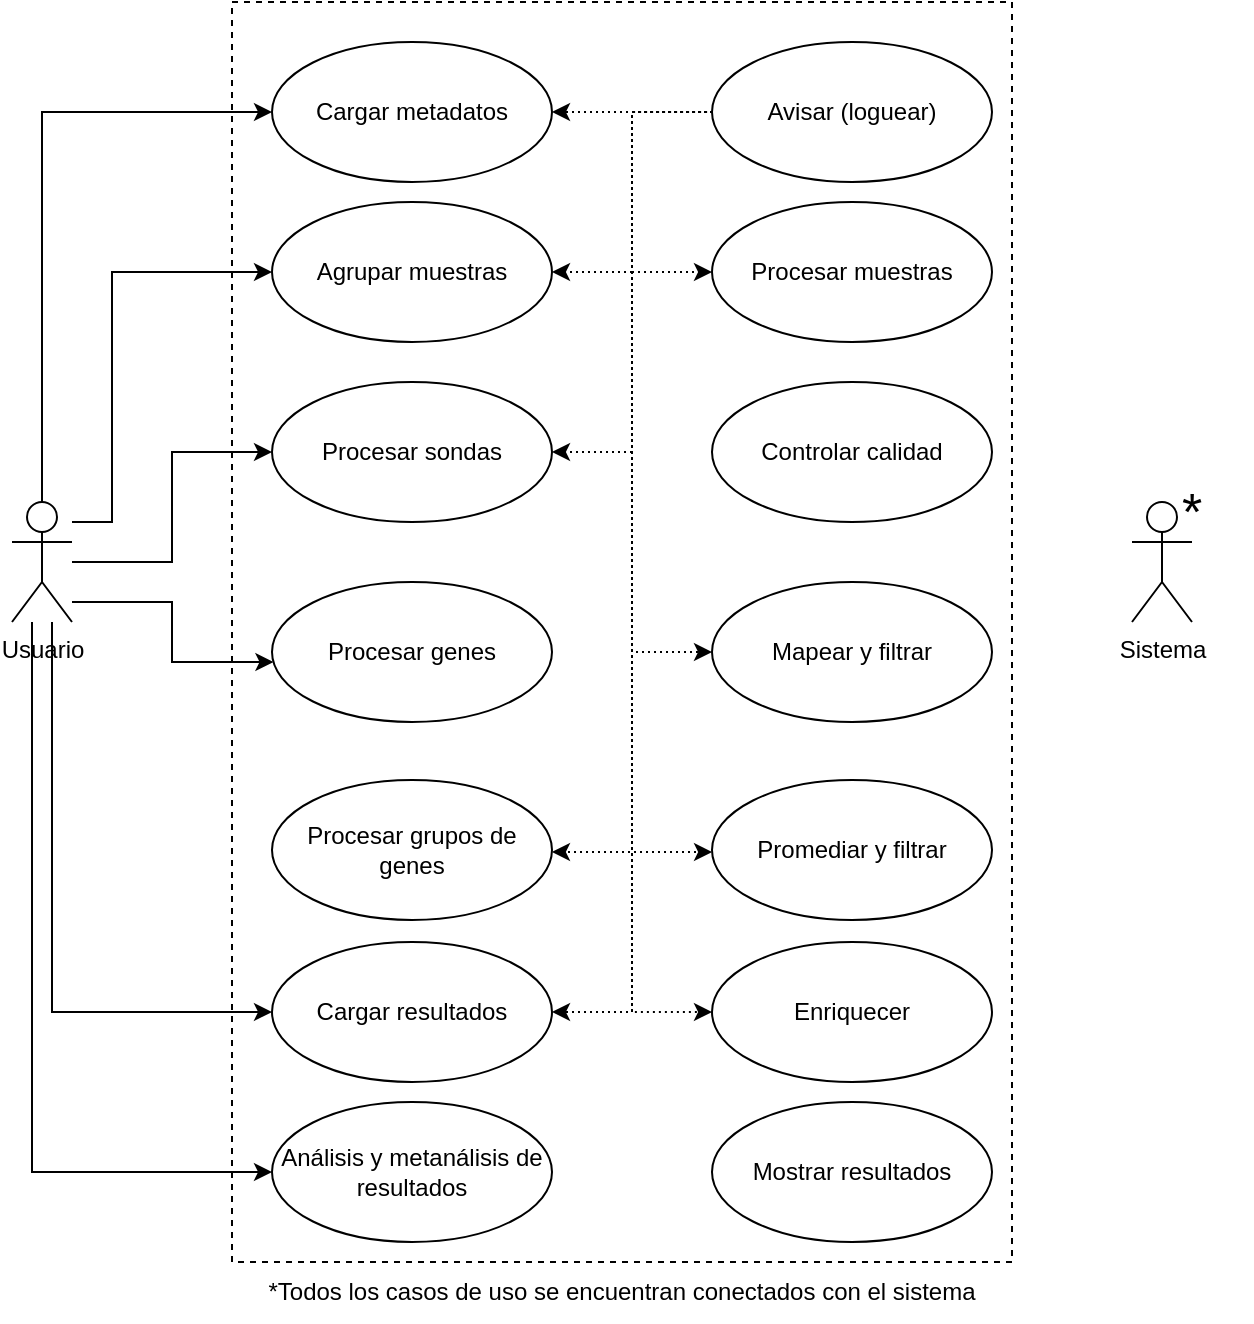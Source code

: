 <mxfile version="21.5.0" type="google">
  <diagram name="Página-1" id="R95nYsYYiMNeMXYoWrTs">
    <mxGraphModel grid="1" page="1" gridSize="10" guides="1" tooltips="1" connect="1" arrows="1" fold="1" pageScale="1" pageWidth="827" pageHeight="1169" math="0" shadow="0">
      <root>
        <mxCell id="0" />
        <mxCell id="1" parent="0" />
        <mxCell id="i8mLh2G2zFsKXM1E0jvs-5" value="" style="text;strokeColor=default;fillColor=none;align=left;verticalAlign=middle;spacingTop=-1;spacingLeft=4;spacingRight=4;rotatable=0;labelPosition=right;points=[];portConstraint=eastwest;strokeWidth=1;dashed=1;" vertex="1" parent="1">
          <mxGeometry x="200" y="60" width="390" height="630" as="geometry" />
        </mxCell>
        <mxCell id="x9bf6XarC4QM_HWPGeAx-5" style="edgeStyle=orthogonalEdgeStyle;rounded=0;orthogonalLoop=1;jettySize=auto;html=1;" edge="1" parent="1" source="i8mLh2G2zFsKXM1E0jvs-1" target="i8mLh2G2zFsKXM1E0jvs-2">
          <mxGeometry relative="1" as="geometry">
            <Array as="points">
              <mxPoint x="140" y="320" />
              <mxPoint x="140" y="195" />
            </Array>
          </mxGeometry>
        </mxCell>
        <mxCell id="x9bf6XarC4QM_HWPGeAx-7" style="edgeStyle=orthogonalEdgeStyle;rounded=0;orthogonalLoop=1;jettySize=auto;html=1;" edge="1" parent="1" source="i8mLh2G2zFsKXM1E0jvs-1" target="nFpcpEc9JABC4BX-4DVB-18">
          <mxGeometry relative="1" as="geometry" />
        </mxCell>
        <mxCell id="x9bf6XarC4QM_HWPGeAx-18" style="edgeStyle=orthogonalEdgeStyle;rounded=0;orthogonalLoop=1;jettySize=auto;html=1;" edge="1" parent="1" source="i8mLh2G2zFsKXM1E0jvs-1" target="x9bf6XarC4QM_HWPGeAx-12">
          <mxGeometry relative="1" as="geometry">
            <Array as="points">
              <mxPoint x="170" y="360" />
              <mxPoint x="170" y="390" />
            </Array>
          </mxGeometry>
        </mxCell>
        <mxCell id="x9bf6XarC4QM_HWPGeAx-36" style="edgeStyle=orthogonalEdgeStyle;rounded=0;orthogonalLoop=1;jettySize=auto;html=1;" edge="1" parent="1" source="i8mLh2G2zFsKXM1E0jvs-1" target="x9bf6XarC4QM_HWPGeAx-35">
          <mxGeometry relative="1" as="geometry">
            <Array as="points">
              <mxPoint x="100" y="645" />
            </Array>
          </mxGeometry>
        </mxCell>
        <mxCell id="bmOkcMAG9esMsUVubFV3-4" style="edgeStyle=orthogonalEdgeStyle;rounded=0;orthogonalLoop=1;jettySize=auto;html=1;" edge="1" parent="1" source="i8mLh2G2zFsKXM1E0jvs-1" target="bmOkcMAG9esMsUVubFV3-3">
          <mxGeometry relative="1" as="geometry">
            <Array as="points">
              <mxPoint x="105" y="115" />
            </Array>
          </mxGeometry>
        </mxCell>
        <mxCell id="bmOkcMAG9esMsUVubFV3-8" style="edgeStyle=orthogonalEdgeStyle;rounded=0;orthogonalLoop=1;jettySize=auto;html=1;" edge="1" parent="1" source="i8mLh2G2zFsKXM1E0jvs-1" target="bmOkcMAG9esMsUVubFV3-5">
          <mxGeometry relative="1" as="geometry">
            <Array as="points">
              <mxPoint x="110" y="565" />
            </Array>
          </mxGeometry>
        </mxCell>
        <mxCell id="i8mLh2G2zFsKXM1E0jvs-1" value="Usuario" style="shape=umlActor;verticalLabelPosition=bottom;verticalAlign=top;html=1;" vertex="1" parent="1">
          <mxGeometry x="90" y="310" width="30" height="60" as="geometry" />
        </mxCell>
        <mxCell id="i8mLh2G2zFsKXM1E0jvs-2" value="Agrupar muestras" style="ellipse;whiteSpace=wrap;html=1;" vertex="1" parent="1">
          <mxGeometry x="220" y="160" width="140" height="70" as="geometry" />
        </mxCell>
        <mxCell id="i8mLh2G2zFsKXM1E0jvs-3" value="Procesar muestras" style="ellipse;whiteSpace=wrap;html=1;" vertex="1" parent="1">
          <mxGeometry x="440" y="160" width="140" height="70" as="geometry" />
        </mxCell>
        <mxCell id="i8mLh2G2zFsKXM1E0jvs-6" value="Sistema" style="shape=umlActor;verticalLabelPosition=bottom;verticalAlign=top;html=1;" vertex="1" parent="1">
          <mxGeometry x="650" y="310" width="30" height="60" as="geometry" />
        </mxCell>
        <mxCell id="nFpcpEc9JABC4BX-4DVB-2" value="Enriquecer" style="ellipse;whiteSpace=wrap;html=1;" vertex="1" parent="1">
          <mxGeometry x="440" y="530" width="140" height="70" as="geometry" />
        </mxCell>
        <mxCell id="nFpcpEc9JABC4BX-4DVB-3" value="Promediar y filtrar" style="ellipse;whiteSpace=wrap;html=1;" vertex="1" parent="1">
          <mxGeometry x="440" y="449" width="140" height="70" as="geometry" />
        </mxCell>
        <mxCell id="nFpcpEc9JABC4BX-4DVB-21" style="edgeStyle=orthogonalEdgeStyle;rounded=0;orthogonalLoop=1;jettySize=auto;html=1;entryX=1;entryY=0.5;entryDx=0;entryDy=0;dashed=1;dashPattern=1 2;" edge="1" parent="1" source="nFpcpEc9JABC4BX-4DVB-15" target="i8mLh2G2zFsKXM1E0jvs-2">
          <mxGeometry relative="1" as="geometry" />
        </mxCell>
        <mxCell id="x9bf6XarC4QM_HWPGeAx-22" style="edgeStyle=orthogonalEdgeStyle;rounded=0;orthogonalLoop=1;jettySize=auto;html=1;dashed=1;dashPattern=1 2;" edge="1" parent="1" source="nFpcpEc9JABC4BX-4DVB-15" target="ywlQqnQKzdubcxtYDlx5-1">
          <mxGeometry relative="1" as="geometry">
            <Array as="points">
              <mxPoint x="400" y="115" />
              <mxPoint x="400" y="385" />
            </Array>
          </mxGeometry>
        </mxCell>
        <mxCell id="x9bf6XarC4QM_HWPGeAx-23" style="edgeStyle=orthogonalEdgeStyle;rounded=0;orthogonalLoop=1;jettySize=auto;html=1;dashed=1;dashPattern=1 2;" edge="1" parent="1" source="nFpcpEc9JABC4BX-4DVB-15" target="i8mLh2G2zFsKXM1E0jvs-3">
          <mxGeometry relative="1" as="geometry">
            <Array as="points">
              <mxPoint x="400" y="115" />
              <mxPoint x="400" y="195" />
            </Array>
          </mxGeometry>
        </mxCell>
        <mxCell id="x9bf6XarC4QM_HWPGeAx-24" style="edgeStyle=orthogonalEdgeStyle;rounded=0;orthogonalLoop=1;jettySize=auto;html=1;dashed=1;dashPattern=1 2;" edge="1" parent="1" source="nFpcpEc9JABC4BX-4DVB-15" target="nFpcpEc9JABC4BX-4DVB-3">
          <mxGeometry relative="1" as="geometry">
            <Array as="points">
              <mxPoint x="400" y="115" />
              <mxPoint x="400" y="485" />
            </Array>
          </mxGeometry>
        </mxCell>
        <mxCell id="x9bf6XarC4QM_HWPGeAx-27" style="edgeStyle=orthogonalEdgeStyle;rounded=0;orthogonalLoop=1;jettySize=auto;html=1;dashed=1;dashPattern=1 2;" edge="1" parent="1" source="nFpcpEc9JABC4BX-4DVB-15" target="x9bf6XarC4QM_HWPGeAx-26">
          <mxGeometry relative="1" as="geometry">
            <Array as="points">
              <mxPoint x="400" y="115" />
              <mxPoint x="400" y="485" />
            </Array>
          </mxGeometry>
        </mxCell>
        <mxCell id="x9bf6XarC4QM_HWPGeAx-28" style="edgeStyle=orthogonalEdgeStyle;rounded=0;orthogonalLoop=1;jettySize=auto;html=1;dashed=1;dashPattern=1 2;" edge="1" parent="1" source="nFpcpEc9JABC4BX-4DVB-15" target="nFpcpEc9JABC4BX-4DVB-18">
          <mxGeometry relative="1" as="geometry">
            <Array as="points">
              <mxPoint x="400" y="115" />
              <mxPoint x="400" y="285" />
            </Array>
          </mxGeometry>
        </mxCell>
        <mxCell id="x9bf6XarC4QM_HWPGeAx-29" style="edgeStyle=orthogonalEdgeStyle;rounded=0;orthogonalLoop=1;jettySize=auto;html=1;dashed=1;dashPattern=1 2;" edge="1" parent="1" target="nFpcpEc9JABC4BX-4DVB-2">
          <mxGeometry relative="1" as="geometry">
            <Array as="points">
              <mxPoint x="400" y="115" />
              <mxPoint x="400" y="565" />
            </Array>
            <mxPoint x="452.554" y="115" as="sourcePoint" />
            <mxPoint x="360" y="585" as="targetPoint" />
          </mxGeometry>
        </mxCell>
        <mxCell id="bmOkcMAG9esMsUVubFV3-6" style="edgeStyle=orthogonalEdgeStyle;rounded=0;orthogonalLoop=1;jettySize=auto;html=1;dashed=1;dashPattern=1 2;" edge="1" parent="1" source="nFpcpEc9JABC4BX-4DVB-15" target="bmOkcMAG9esMsUVubFV3-3">
          <mxGeometry relative="1" as="geometry" />
        </mxCell>
        <mxCell id="bmOkcMAG9esMsUVubFV3-7" style="edgeStyle=orthogonalEdgeStyle;rounded=0;orthogonalLoop=1;jettySize=auto;html=1;dashed=1;dashPattern=1 2;" edge="1" parent="1" source="nFpcpEc9JABC4BX-4DVB-15" target="bmOkcMAG9esMsUVubFV3-5">
          <mxGeometry relative="1" as="geometry">
            <Array as="points">
              <mxPoint x="400" y="115" />
              <mxPoint x="400" y="565" />
            </Array>
          </mxGeometry>
        </mxCell>
        <mxCell id="nFpcpEc9JABC4BX-4DVB-15" value="Avisar (loguear)" style="ellipse;whiteSpace=wrap;html=1;" vertex="1" parent="1">
          <mxGeometry x="440" y="80" width="140" height="70" as="geometry" />
        </mxCell>
        <mxCell id="nFpcpEc9JABC4BX-4DVB-18" value="Procesar sondas" style="ellipse;whiteSpace=wrap;html=1;" vertex="1" parent="1">
          <mxGeometry x="220" y="250" width="140" height="70" as="geometry" />
        </mxCell>
        <mxCell id="ywlQqnQKzdubcxtYDlx5-1" value="Mapear y filtrar" style="ellipse;whiteSpace=wrap;html=1;" vertex="1" parent="1">
          <mxGeometry x="440" y="350" width="140" height="70" as="geometry" />
        </mxCell>
        <mxCell id="x9bf6XarC4QM_HWPGeAx-11" value="Controlar calidad" style="ellipse;whiteSpace=wrap;html=1;" vertex="1" parent="1">
          <mxGeometry x="440" y="250" width="140" height="70" as="geometry" />
        </mxCell>
        <mxCell id="x9bf6XarC4QM_HWPGeAx-12" value="Procesar genes" style="ellipse;whiteSpace=wrap;html=1;" vertex="1" parent="1">
          <mxGeometry x="220" y="350" width="140" height="70" as="geometry" />
        </mxCell>
        <mxCell id="x9bf6XarC4QM_HWPGeAx-26" value="Procesar grupos de genes" style="ellipse;whiteSpace=wrap;html=1;" vertex="1" parent="1">
          <mxGeometry x="220" y="449" width="140" height="70" as="geometry" />
        </mxCell>
        <mxCell id="x9bf6XarC4QM_HWPGeAx-32" value="*Todos los casos de uso se encuentran conectados con el sistema" style="text;html=1;strokeColor=none;fillColor=none;align=center;verticalAlign=middle;whiteSpace=wrap;rounded=0;" vertex="1" parent="1">
          <mxGeometry x="200" y="690" width="390" height="30" as="geometry" />
        </mxCell>
        <mxCell id="x9bf6XarC4QM_HWPGeAx-33" value="Mostrar resultados" style="ellipse;whiteSpace=wrap;html=1;" vertex="1" parent="1">
          <mxGeometry x="440" y="610" width="140" height="70" as="geometry" />
        </mxCell>
        <mxCell id="x9bf6XarC4QM_HWPGeAx-35" value="Análisis y metanálisis de resultados" style="ellipse;whiteSpace=wrap;html=1;" vertex="1" parent="1">
          <mxGeometry x="220" y="610" width="140" height="70" as="geometry" />
        </mxCell>
        <mxCell id="bmOkcMAG9esMsUVubFV3-2" value="*" style="text;html=1;strokeColor=none;fillColor=none;align=center;verticalAlign=middle;whiteSpace=wrap;rounded=0;fontSize=26;" vertex="1" parent="1">
          <mxGeometry x="650" y="300" width="60" height="30" as="geometry" />
        </mxCell>
        <mxCell id="bmOkcMAG9esMsUVubFV3-3" value="Cargar metadatos" style="ellipse;whiteSpace=wrap;html=1;" vertex="1" parent="1">
          <mxGeometry x="220" y="80" width="140" height="70" as="geometry" />
        </mxCell>
        <mxCell id="bmOkcMAG9esMsUVubFV3-5" value="Cargar resultados" style="ellipse;whiteSpace=wrap;html=1;" vertex="1" parent="1">
          <mxGeometry x="220" y="530" width="140" height="70" as="geometry" />
        </mxCell>
      </root>
    </mxGraphModel>
  </diagram>
</mxfile>
